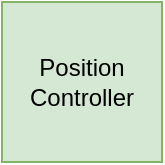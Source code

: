 <mxfile version="14.6.13" type="device"><diagram id="uATmsXNYz1hZOOLTUMye" name="Page-1"><mxGraphModel dx="603" dy="395" grid="1" gridSize="10" guides="1" tooltips="1" connect="1" arrows="1" fold="1" page="1" pageScale="1" pageWidth="827" pageHeight="1169" math="0" shadow="0"><root><mxCell id="0"/><mxCell id="1" parent="0"/><mxCell id="OJkfnsTI4_oBAk668FZ8-1" value="Position Controller" style="whiteSpace=wrap;html=1;aspect=fixed;fillColor=#d5e8d4;strokeColor=#82b366;" vertex="1" parent="1"><mxGeometry x="140" y="170" width="80" height="80" as="geometry"/></mxCell></root></mxGraphModel></diagram></mxfile>
